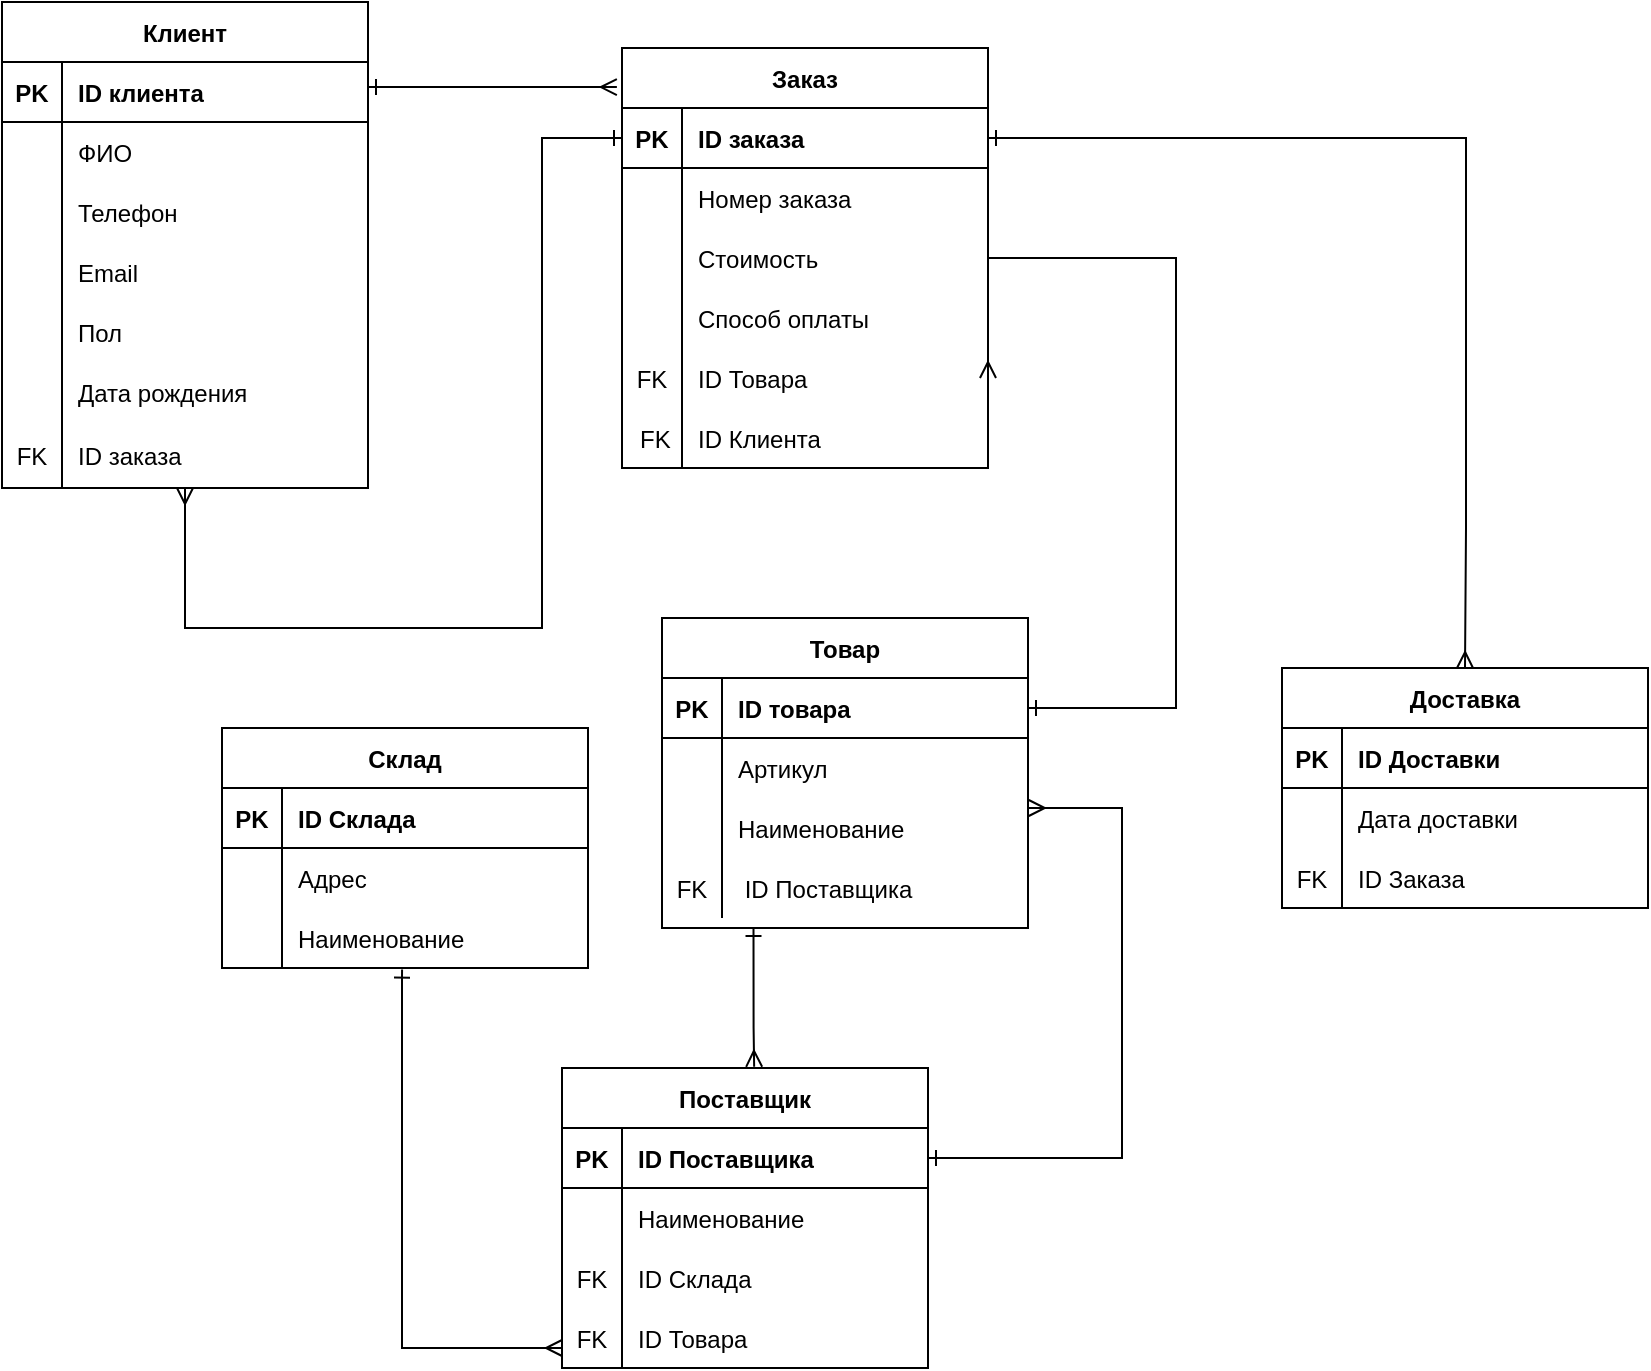 <mxfile version="20.6.2" type="device"><diagram id="eE6SIoCFqYL7XqR4wyVC" name="Страница 1"><mxGraphModel dx="1385" dy="662" grid="1" gridSize="10" guides="1" tooltips="1" connect="1" arrows="1" fold="1" page="1" pageScale="1" pageWidth="827" pageHeight="1169" math="0" shadow="0"><root><mxCell id="0"/><mxCell id="1" parent="0"/><mxCell id="CoKgCa6KpoSON8E2tA5H-2" value="Клиент" style="shape=table;startSize=30;container=1;collapsible=1;childLayout=tableLayout;fixedRows=1;rowLines=0;fontStyle=1;align=center;resizeLast=1;" parent="1" vertex="1"><mxGeometry x="50" y="117" width="183" height="243" as="geometry"/></mxCell><mxCell id="CoKgCa6KpoSON8E2tA5H-3" value="" style="shape=tableRow;horizontal=0;startSize=0;swimlaneHead=0;swimlaneBody=0;fillColor=none;collapsible=0;dropTarget=0;points=[[0,0.5],[1,0.5]];portConstraint=eastwest;top=0;left=0;right=0;bottom=1;" parent="CoKgCa6KpoSON8E2tA5H-2" vertex="1"><mxGeometry y="30" width="183" height="30" as="geometry"/></mxCell><mxCell id="CoKgCa6KpoSON8E2tA5H-4" value="PK" style="shape=partialRectangle;connectable=0;fillColor=none;top=0;left=0;bottom=0;right=0;fontStyle=1;overflow=hidden;" parent="CoKgCa6KpoSON8E2tA5H-3" vertex="1"><mxGeometry width="30" height="30" as="geometry"><mxRectangle width="30" height="30" as="alternateBounds"/></mxGeometry></mxCell><mxCell id="CoKgCa6KpoSON8E2tA5H-5" value="ID клиента" style="shape=partialRectangle;connectable=0;fillColor=none;top=0;left=0;bottom=0;right=0;align=left;spacingLeft=6;fontStyle=1;overflow=hidden;" parent="CoKgCa6KpoSON8E2tA5H-3" vertex="1"><mxGeometry x="30" width="153" height="30" as="geometry"><mxRectangle width="153" height="30" as="alternateBounds"/></mxGeometry></mxCell><mxCell id="CoKgCa6KpoSON8E2tA5H-15" style="shape=tableRow;horizontal=0;startSize=0;swimlaneHead=0;swimlaneBody=0;fillColor=none;collapsible=0;dropTarget=0;points=[[0,0.5],[1,0.5]];portConstraint=eastwest;top=0;left=0;right=0;bottom=0;" parent="CoKgCa6KpoSON8E2tA5H-2" vertex="1"><mxGeometry y="60" width="183" height="30" as="geometry"/></mxCell><mxCell id="CoKgCa6KpoSON8E2tA5H-16" style="shape=partialRectangle;connectable=0;fillColor=none;top=0;left=0;bottom=0;right=0;editable=1;overflow=hidden;" parent="CoKgCa6KpoSON8E2tA5H-15" vertex="1"><mxGeometry width="30" height="30" as="geometry"><mxRectangle width="30" height="30" as="alternateBounds"/></mxGeometry></mxCell><mxCell id="CoKgCa6KpoSON8E2tA5H-17" value="ФИО" style="shape=partialRectangle;connectable=0;fillColor=none;top=0;left=0;bottom=0;right=0;align=left;spacingLeft=6;overflow=hidden;" parent="CoKgCa6KpoSON8E2tA5H-15" vertex="1"><mxGeometry x="30" width="153" height="30" as="geometry"><mxRectangle width="153" height="30" as="alternateBounds"/></mxGeometry></mxCell><mxCell id="CoKgCa6KpoSON8E2tA5H-18" style="shape=tableRow;horizontal=0;startSize=0;swimlaneHead=0;swimlaneBody=0;fillColor=none;collapsible=0;dropTarget=0;points=[[0,0.5],[1,0.5]];portConstraint=eastwest;top=0;left=0;right=0;bottom=0;" parent="CoKgCa6KpoSON8E2tA5H-2" vertex="1"><mxGeometry y="90" width="183" height="30" as="geometry"/></mxCell><mxCell id="CoKgCa6KpoSON8E2tA5H-19" style="shape=partialRectangle;connectable=0;fillColor=none;top=0;left=0;bottom=0;right=0;editable=1;overflow=hidden;" parent="CoKgCa6KpoSON8E2tA5H-18" vertex="1"><mxGeometry width="30" height="30" as="geometry"><mxRectangle width="30" height="30" as="alternateBounds"/></mxGeometry></mxCell><mxCell id="CoKgCa6KpoSON8E2tA5H-20" value="Телефон" style="shape=partialRectangle;connectable=0;fillColor=none;top=0;left=0;bottom=0;right=0;align=left;spacingLeft=6;overflow=hidden;" parent="CoKgCa6KpoSON8E2tA5H-18" vertex="1"><mxGeometry x="30" width="153" height="30" as="geometry"><mxRectangle width="153" height="30" as="alternateBounds"/></mxGeometry></mxCell><mxCell id="CoKgCa6KpoSON8E2tA5H-21" style="shape=tableRow;horizontal=0;startSize=0;swimlaneHead=0;swimlaneBody=0;fillColor=none;collapsible=0;dropTarget=0;points=[[0,0.5],[1,0.5]];portConstraint=eastwest;top=0;left=0;right=0;bottom=0;" parent="CoKgCa6KpoSON8E2tA5H-2" vertex="1"><mxGeometry y="120" width="183" height="30" as="geometry"/></mxCell><mxCell id="CoKgCa6KpoSON8E2tA5H-22" style="shape=partialRectangle;connectable=0;fillColor=none;top=0;left=0;bottom=0;right=0;editable=1;overflow=hidden;" parent="CoKgCa6KpoSON8E2tA5H-21" vertex="1"><mxGeometry width="30" height="30" as="geometry"><mxRectangle width="30" height="30" as="alternateBounds"/></mxGeometry></mxCell><mxCell id="CoKgCa6KpoSON8E2tA5H-23" value="Email" style="shape=partialRectangle;connectable=0;fillColor=none;top=0;left=0;bottom=0;right=0;align=left;spacingLeft=6;overflow=hidden;" parent="CoKgCa6KpoSON8E2tA5H-21" vertex="1"><mxGeometry x="30" width="153" height="30" as="geometry"><mxRectangle width="153" height="30" as="alternateBounds"/></mxGeometry></mxCell><mxCell id="CoKgCa6KpoSON8E2tA5H-24" style="shape=tableRow;horizontal=0;startSize=0;swimlaneHead=0;swimlaneBody=0;fillColor=none;collapsible=0;dropTarget=0;points=[[0,0.5],[1,0.5]];portConstraint=eastwest;top=0;left=0;right=0;bottom=0;" parent="CoKgCa6KpoSON8E2tA5H-2" vertex="1"><mxGeometry y="150" width="183" height="30" as="geometry"/></mxCell><mxCell id="CoKgCa6KpoSON8E2tA5H-25" style="shape=partialRectangle;connectable=0;fillColor=none;top=0;left=0;bottom=0;right=0;editable=1;overflow=hidden;" parent="CoKgCa6KpoSON8E2tA5H-24" vertex="1"><mxGeometry width="30" height="30" as="geometry"><mxRectangle width="30" height="30" as="alternateBounds"/></mxGeometry></mxCell><mxCell id="CoKgCa6KpoSON8E2tA5H-26" value="Пол" style="shape=partialRectangle;connectable=0;fillColor=none;top=0;left=0;bottom=0;right=0;align=left;spacingLeft=6;overflow=hidden;" parent="CoKgCa6KpoSON8E2tA5H-24" vertex="1"><mxGeometry x="30" width="153" height="30" as="geometry"><mxRectangle width="153" height="30" as="alternateBounds"/></mxGeometry></mxCell><mxCell id="CoKgCa6KpoSON8E2tA5H-27" style="shape=tableRow;horizontal=0;startSize=0;swimlaneHead=0;swimlaneBody=0;fillColor=none;collapsible=0;dropTarget=0;points=[[0,0.5],[1,0.5]];portConstraint=eastwest;top=0;left=0;right=0;bottom=0;" parent="CoKgCa6KpoSON8E2tA5H-2" vertex="1"><mxGeometry y="180" width="183" height="30" as="geometry"/></mxCell><mxCell id="CoKgCa6KpoSON8E2tA5H-28" style="shape=partialRectangle;connectable=0;fillColor=none;top=0;left=0;bottom=0;right=0;editable=1;overflow=hidden;" parent="CoKgCa6KpoSON8E2tA5H-27" vertex="1"><mxGeometry width="30" height="30" as="geometry"><mxRectangle width="30" height="30" as="alternateBounds"/></mxGeometry></mxCell><mxCell id="CoKgCa6KpoSON8E2tA5H-29" value="Дата рождения" style="shape=partialRectangle;connectable=0;fillColor=none;top=0;left=0;bottom=0;right=0;align=left;spacingLeft=6;overflow=hidden;" parent="CoKgCa6KpoSON8E2tA5H-27" vertex="1"><mxGeometry x="30" width="153" height="30" as="geometry"><mxRectangle width="153" height="30" as="alternateBounds"/></mxGeometry></mxCell><mxCell id="CoKgCa6KpoSON8E2tA5H-6" value="" style="shape=tableRow;horizontal=0;startSize=0;swimlaneHead=0;swimlaneBody=0;fillColor=none;collapsible=0;dropTarget=0;points=[[0,0.5],[1,0.5]];portConstraint=eastwest;top=0;left=0;right=0;bottom=0;" parent="CoKgCa6KpoSON8E2tA5H-2" vertex="1"><mxGeometry y="210" width="183" height="33" as="geometry"/></mxCell><mxCell id="CoKgCa6KpoSON8E2tA5H-7" value="FK" style="shape=partialRectangle;connectable=0;fillColor=none;top=0;left=0;bottom=0;right=0;editable=1;overflow=hidden;" parent="CoKgCa6KpoSON8E2tA5H-6" vertex="1"><mxGeometry width="30" height="33" as="geometry"><mxRectangle width="30" height="33" as="alternateBounds"/></mxGeometry></mxCell><mxCell id="CoKgCa6KpoSON8E2tA5H-8" value="ID заказа" style="shape=partialRectangle;connectable=0;fillColor=none;top=0;left=0;bottom=0;right=0;align=left;spacingLeft=6;overflow=hidden;" parent="CoKgCa6KpoSON8E2tA5H-6" vertex="1"><mxGeometry x="30" width="153" height="33" as="geometry"><mxRectangle width="153" height="33" as="alternateBounds"/></mxGeometry></mxCell><mxCell id="CoKgCa6KpoSON8E2tA5H-43" value="Заказ" style="shape=table;startSize=30;container=1;collapsible=1;childLayout=tableLayout;fixedRows=1;rowLines=0;fontStyle=1;align=center;resizeLast=1;" parent="1" vertex="1"><mxGeometry x="360" y="140" width="183" height="210" as="geometry"/></mxCell><mxCell id="CoKgCa6KpoSON8E2tA5H-44" value="" style="shape=tableRow;horizontal=0;startSize=0;swimlaneHead=0;swimlaneBody=0;fillColor=none;collapsible=0;dropTarget=0;points=[[0,0.5],[1,0.5]];portConstraint=eastwest;top=0;left=0;right=0;bottom=1;" parent="CoKgCa6KpoSON8E2tA5H-43" vertex="1"><mxGeometry y="30" width="183" height="30" as="geometry"/></mxCell><mxCell id="CoKgCa6KpoSON8E2tA5H-45" value="PK" style="shape=partialRectangle;connectable=0;fillColor=none;top=0;left=0;bottom=0;right=0;fontStyle=1;overflow=hidden;" parent="CoKgCa6KpoSON8E2tA5H-44" vertex="1"><mxGeometry width="30" height="30" as="geometry"><mxRectangle width="30" height="30" as="alternateBounds"/></mxGeometry></mxCell><mxCell id="CoKgCa6KpoSON8E2tA5H-46" value="ID заказа" style="shape=partialRectangle;connectable=0;fillColor=none;top=0;left=0;bottom=0;right=0;align=left;spacingLeft=6;fontStyle=1;overflow=hidden;" parent="CoKgCa6KpoSON8E2tA5H-44" vertex="1"><mxGeometry x="30" width="153" height="30" as="geometry"><mxRectangle width="153" height="30" as="alternateBounds"/></mxGeometry></mxCell><mxCell id="CoKgCa6KpoSON8E2tA5H-47" value="" style="shape=tableRow;horizontal=0;startSize=0;swimlaneHead=0;swimlaneBody=0;fillColor=none;collapsible=0;dropTarget=0;points=[[0,0.5],[1,0.5]];portConstraint=eastwest;top=0;left=0;right=0;bottom=0;" parent="CoKgCa6KpoSON8E2tA5H-43" vertex="1"><mxGeometry y="60" width="183" height="30" as="geometry"/></mxCell><mxCell id="CoKgCa6KpoSON8E2tA5H-48" value="" style="shape=partialRectangle;connectable=0;fillColor=none;top=0;left=0;bottom=0;right=0;editable=1;overflow=hidden;" parent="CoKgCa6KpoSON8E2tA5H-47" vertex="1"><mxGeometry width="30" height="30" as="geometry"><mxRectangle width="30" height="30" as="alternateBounds"/></mxGeometry></mxCell><mxCell id="CoKgCa6KpoSON8E2tA5H-49" value="Номер заказа" style="shape=partialRectangle;connectable=0;fillColor=none;top=0;left=0;bottom=0;right=0;align=left;spacingLeft=6;overflow=hidden;" parent="CoKgCa6KpoSON8E2tA5H-47" vertex="1"><mxGeometry x="30" width="153" height="30" as="geometry"><mxRectangle width="153" height="30" as="alternateBounds"/></mxGeometry></mxCell><mxCell id="CoKgCa6KpoSON8E2tA5H-78" style="shape=tableRow;horizontal=0;startSize=0;swimlaneHead=0;swimlaneBody=0;fillColor=none;collapsible=0;dropTarget=0;points=[[0,0.5],[1,0.5]];portConstraint=eastwest;top=0;left=0;right=0;bottom=0;" parent="CoKgCa6KpoSON8E2tA5H-43" vertex="1"><mxGeometry y="90" width="183" height="30" as="geometry"/></mxCell><mxCell id="CoKgCa6KpoSON8E2tA5H-79" style="shape=partialRectangle;connectable=0;fillColor=none;top=0;left=0;bottom=0;right=0;editable=1;overflow=hidden;" parent="CoKgCa6KpoSON8E2tA5H-78" vertex="1"><mxGeometry width="30" height="30" as="geometry"><mxRectangle width="30" height="30" as="alternateBounds"/></mxGeometry></mxCell><mxCell id="CoKgCa6KpoSON8E2tA5H-80" value="Стоимость " style="shape=partialRectangle;connectable=0;fillColor=none;top=0;left=0;bottom=0;right=0;align=left;spacingLeft=6;overflow=hidden;" parent="CoKgCa6KpoSON8E2tA5H-78" vertex="1"><mxGeometry x="30" width="153" height="30" as="geometry"><mxRectangle width="153" height="30" as="alternateBounds"/></mxGeometry></mxCell><mxCell id="CoKgCa6KpoSON8E2tA5H-81" style="shape=tableRow;horizontal=0;startSize=0;swimlaneHead=0;swimlaneBody=0;fillColor=none;collapsible=0;dropTarget=0;points=[[0,0.5],[1,0.5]];portConstraint=eastwest;top=0;left=0;right=0;bottom=0;" parent="CoKgCa6KpoSON8E2tA5H-43" vertex="1"><mxGeometry y="120" width="183" height="30" as="geometry"/></mxCell><mxCell id="CoKgCa6KpoSON8E2tA5H-82" style="shape=partialRectangle;connectable=0;fillColor=none;top=0;left=0;bottom=0;right=0;editable=1;overflow=hidden;" parent="CoKgCa6KpoSON8E2tA5H-81" vertex="1"><mxGeometry width="30" height="30" as="geometry"><mxRectangle width="30" height="30" as="alternateBounds"/></mxGeometry></mxCell><mxCell id="CoKgCa6KpoSON8E2tA5H-83" value="Способ оплаты " style="shape=partialRectangle;connectable=0;fillColor=none;top=0;left=0;bottom=0;right=0;align=left;spacingLeft=6;overflow=hidden;" parent="CoKgCa6KpoSON8E2tA5H-81" vertex="1"><mxGeometry x="30" width="153" height="30" as="geometry"><mxRectangle width="153" height="30" as="alternateBounds"/></mxGeometry></mxCell><mxCell id="CoKgCa6KpoSON8E2tA5H-50" value="" style="shape=tableRow;horizontal=0;startSize=0;swimlaneHead=0;swimlaneBody=0;fillColor=none;collapsible=0;dropTarget=0;points=[[0,0.5],[1,0.5]];portConstraint=eastwest;top=0;left=0;right=0;bottom=0;" parent="CoKgCa6KpoSON8E2tA5H-43" vertex="1"><mxGeometry y="150" width="183" height="30" as="geometry"/></mxCell><mxCell id="CoKgCa6KpoSON8E2tA5H-51" value="FK" style="shape=partialRectangle;connectable=0;fillColor=none;top=0;left=0;bottom=0;right=0;editable=1;overflow=hidden;" parent="CoKgCa6KpoSON8E2tA5H-50" vertex="1"><mxGeometry width="30" height="30" as="geometry"><mxRectangle width="30" height="30" as="alternateBounds"/></mxGeometry></mxCell><mxCell id="CoKgCa6KpoSON8E2tA5H-52" value="ID Товара" style="shape=partialRectangle;connectable=0;fillColor=none;top=0;left=0;bottom=0;right=0;align=left;spacingLeft=6;overflow=hidden;" parent="CoKgCa6KpoSON8E2tA5H-50" vertex="1"><mxGeometry x="30" width="153" height="30" as="geometry"><mxRectangle width="153" height="30" as="alternateBounds"/></mxGeometry></mxCell><mxCell id="r2vAhMmGGe3Kx1o1zzL--116" style="shape=tableRow;horizontal=0;startSize=0;swimlaneHead=0;swimlaneBody=0;fillColor=none;collapsible=0;dropTarget=0;points=[[0,0.5],[1,0.5]];portConstraint=eastwest;top=0;left=0;right=0;bottom=0;" parent="CoKgCa6KpoSON8E2tA5H-43" vertex="1"><mxGeometry y="180" width="183" height="30" as="geometry"/></mxCell><mxCell id="r2vAhMmGGe3Kx1o1zzL--117" value=" FK" style="shape=partialRectangle;connectable=0;fillColor=none;top=0;left=0;bottom=0;right=0;editable=1;overflow=hidden;" parent="r2vAhMmGGe3Kx1o1zzL--116" vertex="1"><mxGeometry width="30" height="30" as="geometry"><mxRectangle width="30" height="30" as="alternateBounds"/></mxGeometry></mxCell><mxCell id="r2vAhMmGGe3Kx1o1zzL--118" value="ID Клиента" style="shape=partialRectangle;connectable=0;fillColor=none;top=0;left=0;bottom=0;right=0;align=left;spacingLeft=6;overflow=hidden;" parent="r2vAhMmGGe3Kx1o1zzL--116" vertex="1"><mxGeometry x="30" width="153" height="30" as="geometry"><mxRectangle width="153" height="30" as="alternateBounds"/></mxGeometry></mxCell><mxCell id="r2vAhMmGGe3Kx1o1zzL--26" value="Склад" style="shape=table;startSize=30;container=1;collapsible=1;childLayout=tableLayout;fixedRows=1;rowLines=0;fontStyle=1;align=center;resizeLast=1;" parent="1" vertex="1"><mxGeometry x="160" y="480" width="183" height="120" as="geometry"/></mxCell><mxCell id="r2vAhMmGGe3Kx1o1zzL--27" value="" style="shape=tableRow;horizontal=0;startSize=0;swimlaneHead=0;swimlaneBody=0;fillColor=none;collapsible=0;dropTarget=0;points=[[0,0.5],[1,0.5]];portConstraint=eastwest;top=0;left=0;right=0;bottom=1;" parent="r2vAhMmGGe3Kx1o1zzL--26" vertex="1"><mxGeometry y="30" width="183" height="30" as="geometry"/></mxCell><mxCell id="r2vAhMmGGe3Kx1o1zzL--28" value="PK" style="shape=partialRectangle;connectable=0;fillColor=none;top=0;left=0;bottom=0;right=0;fontStyle=1;overflow=hidden;" parent="r2vAhMmGGe3Kx1o1zzL--27" vertex="1"><mxGeometry width="30" height="30" as="geometry"><mxRectangle width="30" height="30" as="alternateBounds"/></mxGeometry></mxCell><mxCell id="r2vAhMmGGe3Kx1o1zzL--29" value="ID Склада" style="shape=partialRectangle;connectable=0;fillColor=none;top=0;left=0;bottom=0;right=0;align=left;spacingLeft=6;fontStyle=1;overflow=hidden;" parent="r2vAhMmGGe3Kx1o1zzL--27" vertex="1"><mxGeometry x="30" width="153" height="30" as="geometry"><mxRectangle width="153" height="30" as="alternateBounds"/></mxGeometry></mxCell><mxCell id="r2vAhMmGGe3Kx1o1zzL--30" value="" style="shape=tableRow;horizontal=0;startSize=0;swimlaneHead=0;swimlaneBody=0;fillColor=none;collapsible=0;dropTarget=0;points=[[0,0.5],[1,0.5]];portConstraint=eastwest;top=0;left=0;right=0;bottom=0;" parent="r2vAhMmGGe3Kx1o1zzL--26" vertex="1"><mxGeometry y="60" width="183" height="30" as="geometry"/></mxCell><mxCell id="r2vAhMmGGe3Kx1o1zzL--31" value="" style="shape=partialRectangle;connectable=0;fillColor=none;top=0;left=0;bottom=0;right=0;editable=1;overflow=hidden;" parent="r2vAhMmGGe3Kx1o1zzL--30" vertex="1"><mxGeometry width="30" height="30" as="geometry"><mxRectangle width="30" height="30" as="alternateBounds"/></mxGeometry></mxCell><mxCell id="r2vAhMmGGe3Kx1o1zzL--32" value="Адрес" style="shape=partialRectangle;connectable=0;fillColor=none;top=0;left=0;bottom=0;right=0;align=left;spacingLeft=6;overflow=hidden;" parent="r2vAhMmGGe3Kx1o1zzL--30" vertex="1"><mxGeometry x="30" width="153" height="30" as="geometry"><mxRectangle width="153" height="30" as="alternateBounds"/></mxGeometry></mxCell><mxCell id="r2vAhMmGGe3Kx1o1zzL--36" style="shape=tableRow;horizontal=0;startSize=0;swimlaneHead=0;swimlaneBody=0;fillColor=none;collapsible=0;dropTarget=0;points=[[0,0.5],[1,0.5]];portConstraint=eastwest;top=0;left=0;right=0;bottom=0;" parent="r2vAhMmGGe3Kx1o1zzL--26" vertex="1"><mxGeometry y="90" width="183" height="30" as="geometry"/></mxCell><mxCell id="r2vAhMmGGe3Kx1o1zzL--37" style="shape=partialRectangle;connectable=0;fillColor=none;top=0;left=0;bottom=0;right=0;editable=1;overflow=hidden;" parent="r2vAhMmGGe3Kx1o1zzL--36" vertex="1"><mxGeometry width="30" height="30" as="geometry"><mxRectangle width="30" height="30" as="alternateBounds"/></mxGeometry></mxCell><mxCell id="r2vAhMmGGe3Kx1o1zzL--38" value="Наименование " style="shape=partialRectangle;connectable=0;fillColor=none;top=0;left=0;bottom=0;right=0;align=left;spacingLeft=6;overflow=hidden;" parent="r2vAhMmGGe3Kx1o1zzL--36" vertex="1"><mxGeometry x="30" width="153" height="30" as="geometry"><mxRectangle width="153" height="30" as="alternateBounds"/></mxGeometry></mxCell><mxCell id="r2vAhMmGGe3Kx1o1zzL--39" value="Доставка" style="shape=table;startSize=30;container=1;collapsible=1;childLayout=tableLayout;fixedRows=1;rowLines=0;fontStyle=1;align=center;resizeLast=1;" parent="1" vertex="1"><mxGeometry x="690" y="450" width="183" height="120" as="geometry"/></mxCell><mxCell id="r2vAhMmGGe3Kx1o1zzL--40" value="" style="shape=tableRow;horizontal=0;startSize=0;swimlaneHead=0;swimlaneBody=0;fillColor=none;collapsible=0;dropTarget=0;points=[[0,0.5],[1,0.5]];portConstraint=eastwest;top=0;left=0;right=0;bottom=1;" parent="r2vAhMmGGe3Kx1o1zzL--39" vertex="1"><mxGeometry y="30" width="183" height="30" as="geometry"/></mxCell><mxCell id="r2vAhMmGGe3Kx1o1zzL--41" value="PK" style="shape=partialRectangle;connectable=0;fillColor=none;top=0;left=0;bottom=0;right=0;fontStyle=1;overflow=hidden;" parent="r2vAhMmGGe3Kx1o1zzL--40" vertex="1"><mxGeometry width="30" height="30" as="geometry"><mxRectangle width="30" height="30" as="alternateBounds"/></mxGeometry></mxCell><mxCell id="r2vAhMmGGe3Kx1o1zzL--42" value="ID Доставки" style="shape=partialRectangle;connectable=0;fillColor=none;top=0;left=0;bottom=0;right=0;align=left;spacingLeft=6;fontStyle=1;overflow=hidden;" parent="r2vAhMmGGe3Kx1o1zzL--40" vertex="1"><mxGeometry x="30" width="153" height="30" as="geometry"><mxRectangle width="153" height="30" as="alternateBounds"/></mxGeometry></mxCell><mxCell id="r2vAhMmGGe3Kx1o1zzL--49" style="shape=tableRow;horizontal=0;startSize=0;swimlaneHead=0;swimlaneBody=0;fillColor=none;collapsible=0;dropTarget=0;points=[[0,0.5],[1,0.5]];portConstraint=eastwest;top=0;left=0;right=0;bottom=0;" parent="r2vAhMmGGe3Kx1o1zzL--39" vertex="1"><mxGeometry y="60" width="183" height="30" as="geometry"/></mxCell><mxCell id="r2vAhMmGGe3Kx1o1zzL--50" style="shape=partialRectangle;connectable=0;fillColor=none;top=0;left=0;bottom=0;right=0;editable=1;overflow=hidden;" parent="r2vAhMmGGe3Kx1o1zzL--49" vertex="1"><mxGeometry width="30" height="30" as="geometry"><mxRectangle width="30" height="30" as="alternateBounds"/></mxGeometry></mxCell><mxCell id="r2vAhMmGGe3Kx1o1zzL--51" value="Дата доставки" style="shape=partialRectangle;connectable=0;fillColor=none;top=0;left=0;bottom=0;right=0;align=left;spacingLeft=6;overflow=hidden;" parent="r2vAhMmGGe3Kx1o1zzL--49" vertex="1"><mxGeometry x="30" width="153" height="30" as="geometry"><mxRectangle width="153" height="30" as="alternateBounds"/></mxGeometry></mxCell><mxCell id="r2vAhMmGGe3Kx1o1zzL--43" value="" style="shape=tableRow;horizontal=0;startSize=0;swimlaneHead=0;swimlaneBody=0;fillColor=none;collapsible=0;dropTarget=0;points=[[0,0.5],[1,0.5]];portConstraint=eastwest;top=0;left=0;right=0;bottom=0;" parent="r2vAhMmGGe3Kx1o1zzL--39" vertex="1"><mxGeometry y="90" width="183" height="30" as="geometry"/></mxCell><mxCell id="r2vAhMmGGe3Kx1o1zzL--44" value="FK" style="shape=partialRectangle;connectable=0;fillColor=none;top=0;left=0;bottom=0;right=0;editable=1;overflow=hidden;" parent="r2vAhMmGGe3Kx1o1zzL--43" vertex="1"><mxGeometry width="30" height="30" as="geometry"><mxRectangle width="30" height="30" as="alternateBounds"/></mxGeometry></mxCell><mxCell id="r2vAhMmGGe3Kx1o1zzL--45" value="ID Заказа " style="shape=partialRectangle;connectable=0;fillColor=none;top=0;left=0;bottom=0;right=0;align=left;spacingLeft=6;overflow=hidden;" parent="r2vAhMmGGe3Kx1o1zzL--43" vertex="1"><mxGeometry x="30" width="153" height="30" as="geometry"><mxRectangle width="153" height="30" as="alternateBounds"/></mxGeometry></mxCell><mxCell id="r2vAhMmGGe3Kx1o1zzL--52" value="Товар" style="shape=table;startSize=30;container=1;collapsible=1;childLayout=tableLayout;fixedRows=1;rowLines=0;fontStyle=1;align=center;resizeLast=1;" parent="1" vertex="1"><mxGeometry x="380" y="425" width="183" height="155" as="geometry"/></mxCell><mxCell id="r2vAhMmGGe3Kx1o1zzL--53" value="" style="shape=tableRow;horizontal=0;startSize=0;swimlaneHead=0;swimlaneBody=0;fillColor=none;collapsible=0;dropTarget=0;points=[[0,0.5],[1,0.5]];portConstraint=eastwest;top=0;left=0;right=0;bottom=1;" parent="r2vAhMmGGe3Kx1o1zzL--52" vertex="1"><mxGeometry y="30" width="183" height="30" as="geometry"/></mxCell><mxCell id="r2vAhMmGGe3Kx1o1zzL--54" value="PK" style="shape=partialRectangle;connectable=0;fillColor=none;top=0;left=0;bottom=0;right=0;fontStyle=1;overflow=hidden;" parent="r2vAhMmGGe3Kx1o1zzL--53" vertex="1"><mxGeometry width="30" height="30" as="geometry"><mxRectangle width="30" height="30" as="alternateBounds"/></mxGeometry></mxCell><mxCell id="r2vAhMmGGe3Kx1o1zzL--55" value="ID товара" style="shape=partialRectangle;connectable=0;fillColor=none;top=0;left=0;bottom=0;right=0;align=left;spacingLeft=6;fontStyle=1;overflow=hidden;" parent="r2vAhMmGGe3Kx1o1zzL--53" vertex="1"><mxGeometry x="30" width="153" height="30" as="geometry"><mxRectangle width="153" height="30" as="alternateBounds"/></mxGeometry></mxCell><mxCell id="r2vAhMmGGe3Kx1o1zzL--56" value="" style="shape=tableRow;horizontal=0;startSize=0;swimlaneHead=0;swimlaneBody=0;fillColor=none;collapsible=0;dropTarget=0;points=[[0,0.5],[1,0.5]];portConstraint=eastwest;top=0;left=0;right=0;bottom=0;" parent="r2vAhMmGGe3Kx1o1zzL--52" vertex="1"><mxGeometry y="60" width="183" height="30" as="geometry"/></mxCell><mxCell id="r2vAhMmGGe3Kx1o1zzL--57" value="" style="shape=partialRectangle;connectable=0;fillColor=none;top=0;left=0;bottom=0;right=0;editable=1;overflow=hidden;" parent="r2vAhMmGGe3Kx1o1zzL--56" vertex="1"><mxGeometry width="30" height="30" as="geometry"><mxRectangle width="30" height="30" as="alternateBounds"/></mxGeometry></mxCell><mxCell id="r2vAhMmGGe3Kx1o1zzL--58" value="Артикул" style="shape=partialRectangle;connectable=0;fillColor=none;top=0;left=0;bottom=0;right=0;align=left;spacingLeft=6;overflow=hidden;" parent="r2vAhMmGGe3Kx1o1zzL--56" vertex="1"><mxGeometry x="30" width="153" height="30" as="geometry"><mxRectangle width="153" height="30" as="alternateBounds"/></mxGeometry></mxCell><mxCell id="r2vAhMmGGe3Kx1o1zzL--62" style="shape=tableRow;horizontal=0;startSize=0;swimlaneHead=0;swimlaneBody=0;fillColor=none;collapsible=0;dropTarget=0;points=[[0,0.5],[1,0.5]];portConstraint=eastwest;top=0;left=0;right=0;bottom=0;" parent="r2vAhMmGGe3Kx1o1zzL--52" vertex="1"><mxGeometry y="90" width="183" height="30" as="geometry"/></mxCell><mxCell id="r2vAhMmGGe3Kx1o1zzL--63" style="shape=partialRectangle;connectable=0;fillColor=none;top=0;left=0;bottom=0;right=0;editable=1;overflow=hidden;" parent="r2vAhMmGGe3Kx1o1zzL--62" vertex="1"><mxGeometry width="30" height="30" as="geometry"><mxRectangle width="30" height="30" as="alternateBounds"/></mxGeometry></mxCell><mxCell id="r2vAhMmGGe3Kx1o1zzL--64" value="Наименование" style="shape=partialRectangle;connectable=0;fillColor=none;top=0;left=0;bottom=0;right=0;align=left;spacingLeft=6;overflow=hidden;" parent="r2vAhMmGGe3Kx1o1zzL--62" vertex="1"><mxGeometry x="30" width="153" height="30" as="geometry"><mxRectangle width="153" height="30" as="alternateBounds"/></mxGeometry></mxCell><mxCell id="r2vAhMmGGe3Kx1o1zzL--59" value="" style="shape=tableRow;horizontal=0;startSize=0;swimlaneHead=0;swimlaneBody=0;fillColor=none;collapsible=0;dropTarget=0;points=[[0,0.5],[1,0.5]];portConstraint=eastwest;top=0;left=0;right=0;bottom=0;" parent="r2vAhMmGGe3Kx1o1zzL--52" vertex="1"><mxGeometry y="120" width="183" height="30" as="geometry"/></mxCell><mxCell id="r2vAhMmGGe3Kx1o1zzL--60" value="FK" style="shape=partialRectangle;connectable=0;fillColor=none;top=0;left=0;bottom=0;right=0;editable=1;overflow=hidden;" parent="r2vAhMmGGe3Kx1o1zzL--59" vertex="1"><mxGeometry width="30" height="30" as="geometry"><mxRectangle width="30" height="30" as="alternateBounds"/></mxGeometry></mxCell><mxCell id="r2vAhMmGGe3Kx1o1zzL--61" value=" ID Поставщика" style="shape=partialRectangle;connectable=0;fillColor=none;top=0;left=0;bottom=0;right=0;align=left;spacingLeft=6;overflow=hidden;" parent="r2vAhMmGGe3Kx1o1zzL--59" vertex="1"><mxGeometry x="30" width="153" height="30" as="geometry"><mxRectangle width="153" height="30" as="alternateBounds"/></mxGeometry></mxCell><mxCell id="r2vAhMmGGe3Kx1o1zzL--65" value="Поставщик" style="shape=table;startSize=30;container=1;collapsible=1;childLayout=tableLayout;fixedRows=1;rowLines=0;fontStyle=1;align=center;resizeLast=1;" parent="1" vertex="1"><mxGeometry x="330" y="650" width="183" height="150" as="geometry"/></mxCell><mxCell id="r2vAhMmGGe3Kx1o1zzL--66" value="" style="shape=tableRow;horizontal=0;startSize=0;swimlaneHead=0;swimlaneBody=0;fillColor=none;collapsible=0;dropTarget=0;points=[[0,0.5],[1,0.5]];portConstraint=eastwest;top=0;left=0;right=0;bottom=1;" parent="r2vAhMmGGe3Kx1o1zzL--65" vertex="1"><mxGeometry y="30" width="183" height="30" as="geometry"/></mxCell><mxCell id="r2vAhMmGGe3Kx1o1zzL--67" value="PK" style="shape=partialRectangle;connectable=0;fillColor=none;top=0;left=0;bottom=0;right=0;fontStyle=1;overflow=hidden;" parent="r2vAhMmGGe3Kx1o1zzL--66" vertex="1"><mxGeometry width="30" height="30" as="geometry"><mxRectangle width="30" height="30" as="alternateBounds"/></mxGeometry></mxCell><mxCell id="r2vAhMmGGe3Kx1o1zzL--68" value="ID Поставщика" style="shape=partialRectangle;connectable=0;fillColor=none;top=0;left=0;bottom=0;right=0;align=left;spacingLeft=6;fontStyle=1;overflow=hidden;" parent="r2vAhMmGGe3Kx1o1zzL--66" vertex="1"><mxGeometry x="30" width="153" height="30" as="geometry"><mxRectangle width="153" height="30" as="alternateBounds"/></mxGeometry></mxCell><mxCell id="r2vAhMmGGe3Kx1o1zzL--72" style="shape=tableRow;horizontal=0;startSize=0;swimlaneHead=0;swimlaneBody=0;fillColor=none;collapsible=0;dropTarget=0;points=[[0,0.5],[1,0.5]];portConstraint=eastwest;top=0;left=0;right=0;bottom=0;" parent="r2vAhMmGGe3Kx1o1zzL--65" vertex="1"><mxGeometry y="60" width="183" height="30" as="geometry"/></mxCell><mxCell id="r2vAhMmGGe3Kx1o1zzL--73" style="shape=partialRectangle;connectable=0;fillColor=none;top=0;left=0;bottom=0;right=0;editable=1;overflow=hidden;" parent="r2vAhMmGGe3Kx1o1zzL--72" vertex="1"><mxGeometry width="30" height="30" as="geometry"><mxRectangle width="30" height="30" as="alternateBounds"/></mxGeometry></mxCell><mxCell id="r2vAhMmGGe3Kx1o1zzL--74" value="Наименование " style="shape=partialRectangle;connectable=0;fillColor=none;top=0;left=0;bottom=0;right=0;align=left;spacingLeft=6;overflow=hidden;" parent="r2vAhMmGGe3Kx1o1zzL--72" vertex="1"><mxGeometry x="30" width="153" height="30" as="geometry"><mxRectangle width="153" height="30" as="alternateBounds"/></mxGeometry></mxCell><mxCell id="r2vAhMmGGe3Kx1o1zzL--69" value="" style="shape=tableRow;horizontal=0;startSize=0;swimlaneHead=0;swimlaneBody=0;fillColor=none;collapsible=0;dropTarget=0;points=[[0,0.5],[1,0.5]];portConstraint=eastwest;top=0;left=0;right=0;bottom=0;" parent="r2vAhMmGGe3Kx1o1zzL--65" vertex="1"><mxGeometry y="90" width="183" height="30" as="geometry"/></mxCell><mxCell id="r2vAhMmGGe3Kx1o1zzL--70" value="FK" style="shape=partialRectangle;connectable=0;fillColor=none;top=0;left=0;bottom=0;right=0;editable=1;overflow=hidden;" parent="r2vAhMmGGe3Kx1o1zzL--69" vertex="1"><mxGeometry width="30" height="30" as="geometry"><mxRectangle width="30" height="30" as="alternateBounds"/></mxGeometry></mxCell><mxCell id="r2vAhMmGGe3Kx1o1zzL--71" value="ID Склада" style="shape=partialRectangle;connectable=0;fillColor=none;top=0;left=0;bottom=0;right=0;align=left;spacingLeft=6;overflow=hidden;" parent="r2vAhMmGGe3Kx1o1zzL--69" vertex="1"><mxGeometry x="30" width="153" height="30" as="geometry"><mxRectangle width="153" height="30" as="alternateBounds"/></mxGeometry></mxCell><mxCell id="r2vAhMmGGe3Kx1o1zzL--75" style="shape=tableRow;horizontal=0;startSize=0;swimlaneHead=0;swimlaneBody=0;fillColor=none;collapsible=0;dropTarget=0;points=[[0,0.5],[1,0.5]];portConstraint=eastwest;top=0;left=0;right=0;bottom=0;" parent="r2vAhMmGGe3Kx1o1zzL--65" vertex="1"><mxGeometry y="120" width="183" height="30" as="geometry"/></mxCell><mxCell id="r2vAhMmGGe3Kx1o1zzL--76" value="FK" style="shape=partialRectangle;connectable=0;fillColor=none;top=0;left=0;bottom=0;right=0;editable=1;overflow=hidden;" parent="r2vAhMmGGe3Kx1o1zzL--75" vertex="1"><mxGeometry width="30" height="30" as="geometry"><mxRectangle width="30" height="30" as="alternateBounds"/></mxGeometry></mxCell><mxCell id="r2vAhMmGGe3Kx1o1zzL--77" value="ID Товара" style="shape=partialRectangle;connectable=0;fillColor=none;top=0;left=0;bottom=0;right=0;align=left;spacingLeft=6;overflow=hidden;" parent="r2vAhMmGGe3Kx1o1zzL--75" vertex="1"><mxGeometry x="30" width="153" height="30" as="geometry"><mxRectangle width="153" height="30" as="alternateBounds"/></mxGeometry></mxCell><mxCell id="r2vAhMmGGe3Kx1o1zzL--105" style="edgeStyle=orthogonalEdgeStyle;rounded=0;orthogonalLoop=1;jettySize=auto;html=1;entryX=1;entryY=0.5;entryDx=0;entryDy=0;endArrow=ERmany;endFill=0;startArrow=ERone;startFill=0;exitX=1;exitY=0.5;exitDx=0;exitDy=0;" parent="1" source="r2vAhMmGGe3Kx1o1zzL--53" target="CoKgCa6KpoSON8E2tA5H-50" edge="1"><mxGeometry relative="1" as="geometry"><mxPoint x="570" y="470" as="sourcePoint"/><Array as="points"><mxPoint x="637" y="470"/><mxPoint x="637" y="245"/></Array></mxGeometry></mxCell><mxCell id="r2vAhMmGGe3Kx1o1zzL--106" style="edgeStyle=orthogonalEdgeStyle;rounded=0;orthogonalLoop=1;jettySize=auto;html=1;startArrow=ERone;startFill=0;endArrow=ERmany;endFill=0;exitX=0.25;exitY=1;exitDx=0;exitDy=0;entryX=0.525;entryY=-0.004;entryDx=0;entryDy=0;entryPerimeter=0;" parent="1" source="r2vAhMmGGe3Kx1o1zzL--52" target="r2vAhMmGGe3Kx1o1zzL--65" edge="1"><mxGeometry relative="1" as="geometry"><mxPoint x="426" y="640" as="targetPoint"/><Array as="points"><mxPoint x="426" y="630"/></Array></mxGeometry></mxCell><mxCell id="r2vAhMmGGe3Kx1o1zzL--107" style="edgeStyle=orthogonalEdgeStyle;rounded=0;orthogonalLoop=1;jettySize=auto;html=1;startArrow=ERone;startFill=0;endArrow=ERmany;endFill=0;entryX=1.002;entryY=0.14;entryDx=0;entryDy=0;entryPerimeter=0;" parent="1" source="r2vAhMmGGe3Kx1o1zzL--66" target="r2vAhMmGGe3Kx1o1zzL--62" edge="1"><mxGeometry relative="1" as="geometry"><mxPoint x="580" y="550" as="targetPoint"/><Array as="points"><mxPoint x="610" y="695"/><mxPoint x="610" y="520"/><mxPoint x="563" y="520"/></Array></mxGeometry></mxCell><mxCell id="r2vAhMmGGe3Kx1o1zzL--108" style="edgeStyle=orthogonalEdgeStyle;rounded=0;orthogonalLoop=1;jettySize=auto;html=1;startArrow=ERone;startFill=0;endArrow=ERmany;endFill=0;exitX=0.492;exitY=1.026;exitDx=0;exitDy=0;exitPerimeter=0;" parent="1" source="r2vAhMmGGe3Kx1o1zzL--36" edge="1"><mxGeometry relative="1" as="geometry"><mxPoint x="330" y="790" as="targetPoint"/><Array as="points"><mxPoint x="250" y="605"/><mxPoint x="250" y="790"/></Array></mxGeometry></mxCell><mxCell id="r2vAhMmGGe3Kx1o1zzL--113" style="edgeStyle=orthogonalEdgeStyle;rounded=0;orthogonalLoop=1;jettySize=auto;html=1;entryX=0.5;entryY=0;entryDx=0;entryDy=0;startArrow=ERone;startFill=0;endArrow=ERmany;endFill=0;" parent="1" source="CoKgCa6KpoSON8E2tA5H-44" target="r2vAhMmGGe3Kx1o1zzL--39" edge="1"><mxGeometry relative="1" as="geometry"><Array as="points"><mxPoint x="782" y="185"/><mxPoint x="782" y="380"/></Array></mxGeometry></mxCell><mxCell id="r2vAhMmGGe3Kx1o1zzL--114" style="edgeStyle=orthogonalEdgeStyle;rounded=0;orthogonalLoop=1;jettySize=auto;html=1;startArrow=ERone;startFill=0;endArrow=ERmany;endFill=0;entryX=0.5;entryY=1;entryDx=0;entryDy=0;" parent="1" source="CoKgCa6KpoSON8E2tA5H-44" target="CoKgCa6KpoSON8E2tA5H-2" edge="1"><mxGeometry relative="1" as="geometry"><mxPoint x="160" y="430" as="targetPoint"/><Array as="points"><mxPoint x="320" y="185"/><mxPoint x="320" y="430"/><mxPoint x="142" y="430"/></Array></mxGeometry></mxCell><mxCell id="r2vAhMmGGe3Kx1o1zzL--119" style="edgeStyle=orthogonalEdgeStyle;rounded=0;orthogonalLoop=1;jettySize=auto;html=1;entryX=-0.014;entryY=0.093;entryDx=0;entryDy=0;startArrow=ERone;startFill=0;endArrow=ERmany;endFill=0;entryPerimeter=0;" parent="1" source="CoKgCa6KpoSON8E2tA5H-3" target="CoKgCa6KpoSON8E2tA5H-43" edge="1"><mxGeometry relative="1" as="geometry"><Array as="points"><mxPoint x="297" y="160"/></Array></mxGeometry></mxCell></root></mxGraphModel></diagram></mxfile>